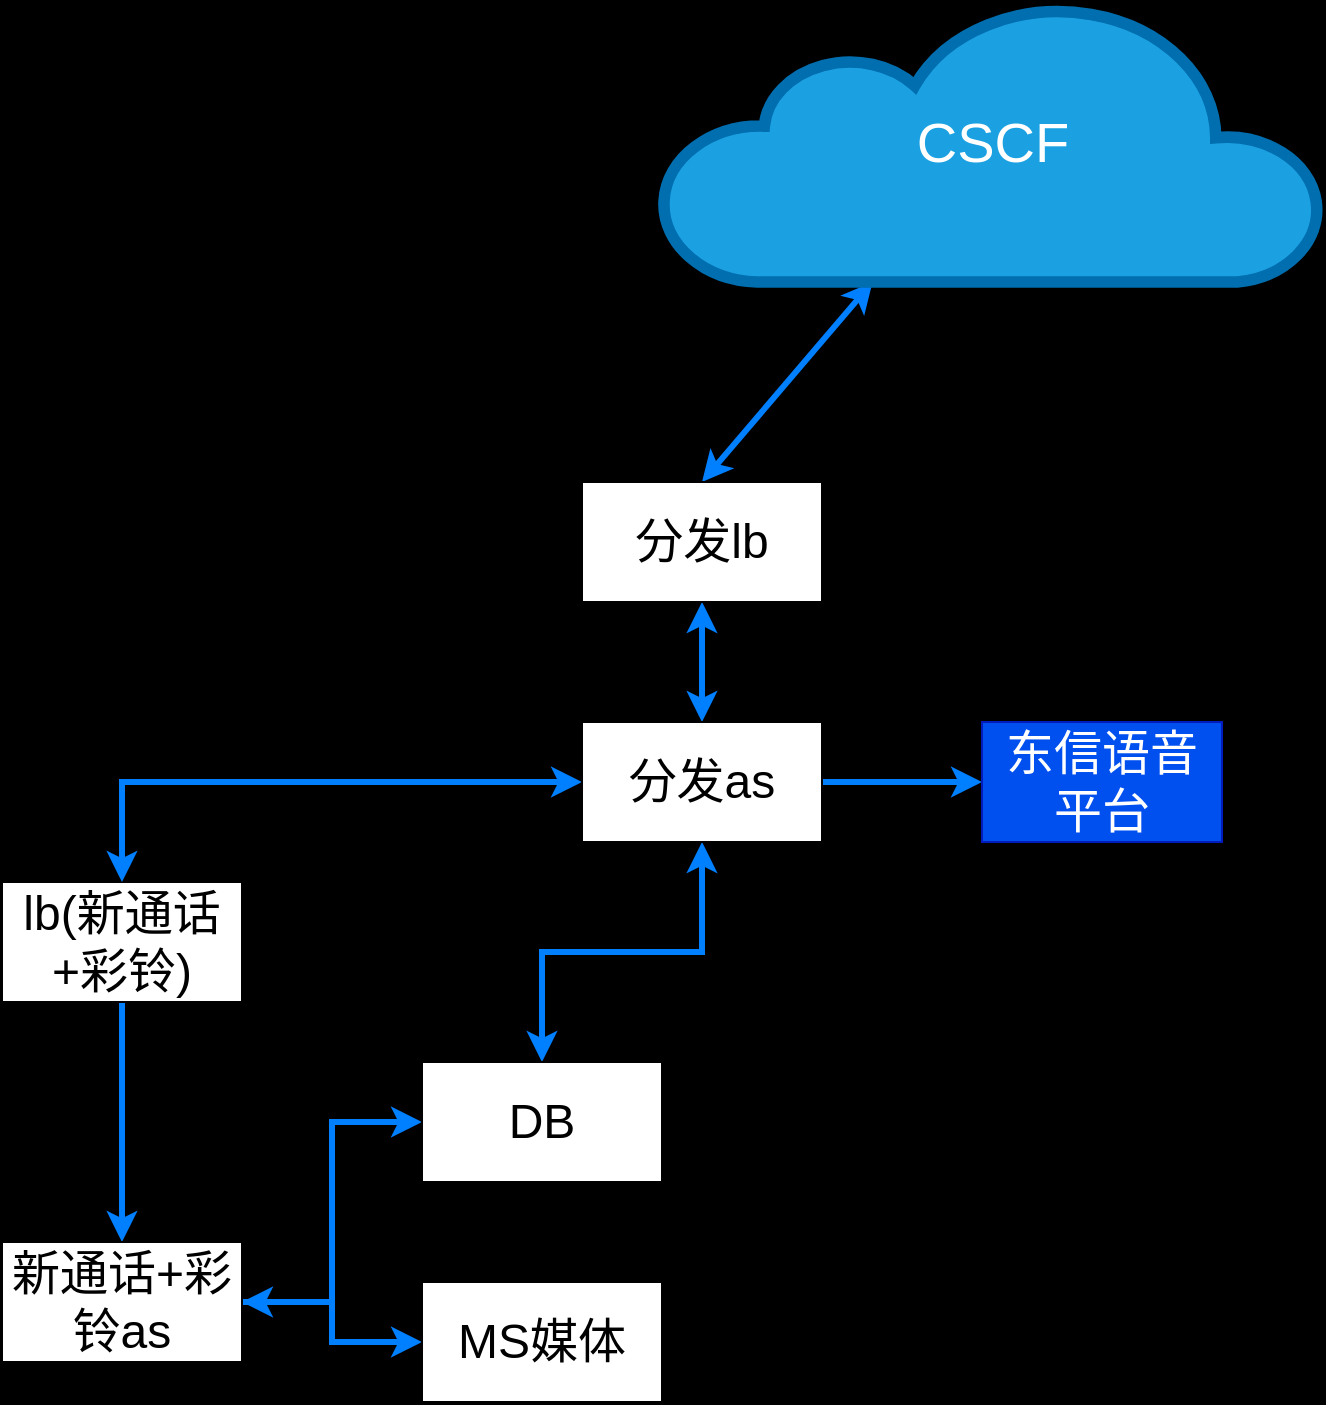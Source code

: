 <mxfile version="24.7.7">
  <diagram name="Page-1" id="bfe91b75-5d2c-26a0-9c1d-138518896778">
    <mxGraphModel dx="1000" dy="1044" grid="1" gridSize="10" guides="1" tooltips="1" connect="1" arrows="1" fold="1" page="1" pageScale="1" pageWidth="1100" pageHeight="850" background="#000000" math="0" shadow="0">
      <root>
        <mxCell id="0" />
        <mxCell id="1" parent="0" />
        <mxCell id="A8OUuL54NIGdeR7F4NT8-13" style="edgeStyle=orthogonalEdgeStyle;rounded=0;orthogonalLoop=1;jettySize=auto;html=1;entryX=0.5;entryY=0;entryDx=0;entryDy=0;" edge="1" parent="1" source="7c3789c024ecab99-53" target="A8OUuL54NIGdeR7F4NT8-1">
          <mxGeometry relative="1" as="geometry" />
        </mxCell>
        <mxCell id="A8OUuL54NIGdeR7F4NT8-14" style="rounded=0;orthogonalLoop=1;jettySize=auto;html=1;entryX=0.5;entryY=0;entryDx=0;entryDy=0;strokeColor=#007FFF;strokeWidth=3;startArrow=classic;startFill=1;" edge="1" parent="1" source="7c3789c024ecab99-53" target="A8OUuL54NIGdeR7F4NT8-1">
          <mxGeometry relative="1" as="geometry" />
        </mxCell>
        <mxCell id="7c3789c024ecab99-53" value="CSCF" style="html=1;fillColor=#1ba1e2;strokeColor=#006EAF;gradientDirection=north;strokeWidth=2;shape=mxgraph.networks.cloud;rounded=0;shadow=0;comic=0;align=center;fontSize=28;fontColor=#ffffff;" parent="1" vertex="1">
          <mxGeometry x="1560" y="90" width="330" height="140" as="geometry" />
        </mxCell>
        <mxCell id="A8OUuL54NIGdeR7F4NT8-9" value="" style="edgeStyle=orthogonalEdgeStyle;rounded=0;orthogonalLoop=1;jettySize=auto;html=1;strokeColor=#007FFF;strokeWidth=3;startArrow=classic;startFill=1;" edge="1" parent="1" source="A8OUuL54NIGdeR7F4NT8-1" target="A8OUuL54NIGdeR7F4NT8-8">
          <mxGeometry relative="1" as="geometry" />
        </mxCell>
        <mxCell id="A8OUuL54NIGdeR7F4NT8-1" value="&lt;font style=&quot;font-size: 24px;&quot;&gt;分发lb&lt;/font&gt;" style="rounded=0;whiteSpace=wrap;html=1;" vertex="1" parent="1">
          <mxGeometry x="1520" y="330" width="120" height="60" as="geometry" />
        </mxCell>
        <mxCell id="A8OUuL54NIGdeR7F4NT8-6" value="" style="edgeStyle=orthogonalEdgeStyle;rounded=0;orthogonalLoop=1;jettySize=auto;html=1;strokeColor=#007FFF;strokeWidth=3;" edge="1" parent="1" source="A8OUuL54NIGdeR7F4NT8-2" target="A8OUuL54NIGdeR7F4NT8-5">
          <mxGeometry relative="1" as="geometry" />
        </mxCell>
        <mxCell id="A8OUuL54NIGdeR7F4NT8-2" value="&lt;font style=&quot;font-size: 24px;&quot;&gt;lb(新通话+彩铃)&lt;/font&gt;" style="rounded=0;whiteSpace=wrap;html=1;" vertex="1" parent="1">
          <mxGeometry x="1230" y="530" width="120" height="60" as="geometry" />
        </mxCell>
        <mxCell id="A8OUuL54NIGdeR7F4NT8-22" value="" style="edgeStyle=orthogonalEdgeStyle;rounded=0;orthogonalLoop=1;jettySize=auto;html=1;strokeColor=#007FFF;strokeWidth=3;" edge="1" parent="1" source="A8OUuL54NIGdeR7F4NT8-5" target="A8OUuL54NIGdeR7F4NT8-20">
          <mxGeometry relative="1" as="geometry" />
        </mxCell>
        <mxCell id="A8OUuL54NIGdeR7F4NT8-23" style="edgeStyle=orthogonalEdgeStyle;rounded=0;orthogonalLoop=1;jettySize=auto;html=1;entryX=0;entryY=0.5;entryDx=0;entryDy=0;strokeColor=#007FFF;strokeWidth=3;startArrow=classic;startFill=1;" edge="1" parent="1" source="A8OUuL54NIGdeR7F4NT8-5" target="A8OUuL54NIGdeR7F4NT8-18">
          <mxGeometry relative="1" as="geometry" />
        </mxCell>
        <mxCell id="A8OUuL54NIGdeR7F4NT8-5" value="&lt;span style=&quot;font-size: 24px;&quot;&gt;新通话+彩铃as&lt;/span&gt;" style="whiteSpace=wrap;html=1;rounded=0;" vertex="1" parent="1">
          <mxGeometry x="1230" y="710" width="120" height="60" as="geometry" />
        </mxCell>
        <mxCell id="A8OUuL54NIGdeR7F4NT8-10" style="edgeStyle=orthogonalEdgeStyle;rounded=0;orthogonalLoop=1;jettySize=auto;html=1;entryX=0.5;entryY=0;entryDx=0;entryDy=0;strokeColor=#007FFF;strokeWidth=3;startArrow=classic;startFill=1;" edge="1" parent="1" source="A8OUuL54NIGdeR7F4NT8-8" target="A8OUuL54NIGdeR7F4NT8-2">
          <mxGeometry relative="1" as="geometry" />
        </mxCell>
        <mxCell id="A8OUuL54NIGdeR7F4NT8-12" value="" style="edgeStyle=orthogonalEdgeStyle;rounded=0;orthogonalLoop=1;jettySize=auto;html=1;strokeColor=#007FFF;strokeWidth=3;" edge="1" parent="1" source="A8OUuL54NIGdeR7F4NT8-8" target="A8OUuL54NIGdeR7F4NT8-11">
          <mxGeometry relative="1" as="geometry" />
        </mxCell>
        <mxCell id="A8OUuL54NIGdeR7F4NT8-21" style="edgeStyle=orthogonalEdgeStyle;rounded=0;orthogonalLoop=1;jettySize=auto;html=1;entryX=0.5;entryY=0;entryDx=0;entryDy=0;strokeColor=#007FFF;strokeWidth=3;startArrow=classic;startFill=1;" edge="1" parent="1" source="A8OUuL54NIGdeR7F4NT8-8" target="A8OUuL54NIGdeR7F4NT8-18">
          <mxGeometry relative="1" as="geometry" />
        </mxCell>
        <mxCell id="A8OUuL54NIGdeR7F4NT8-8" value="&lt;font style=&quot;font-size: 24px;&quot;&gt;分发as&lt;/font&gt;" style="whiteSpace=wrap;html=1;rounded=0;" vertex="1" parent="1">
          <mxGeometry x="1520" y="450" width="120" height="60" as="geometry" />
        </mxCell>
        <mxCell id="A8OUuL54NIGdeR7F4NT8-11" value="&lt;font style=&quot;font-size: 24px;&quot;&gt;东信语音平台&lt;/font&gt;" style="whiteSpace=wrap;html=1;rounded=0;fillColor=#0050ef;fontColor=#ffffff;strokeColor=#001DBC;" vertex="1" parent="1">
          <mxGeometry x="1720" y="450" width="120" height="60" as="geometry" />
        </mxCell>
        <mxCell id="A8OUuL54NIGdeR7F4NT8-18" value="&lt;font style=&quot;font-size: 24px;&quot;&gt;DB&lt;/font&gt;" style="rounded=0;whiteSpace=wrap;html=1;" vertex="1" parent="1">
          <mxGeometry x="1440" y="620" width="120" height="60" as="geometry" />
        </mxCell>
        <mxCell id="A8OUuL54NIGdeR7F4NT8-20" value="&lt;font style=&quot;font-size: 24px;&quot;&gt;MS媒体&lt;/font&gt;" style="rounded=0;whiteSpace=wrap;html=1;" vertex="1" parent="1">
          <mxGeometry x="1440" y="730" width="120" height="60" as="geometry" />
        </mxCell>
      </root>
    </mxGraphModel>
  </diagram>
</mxfile>

